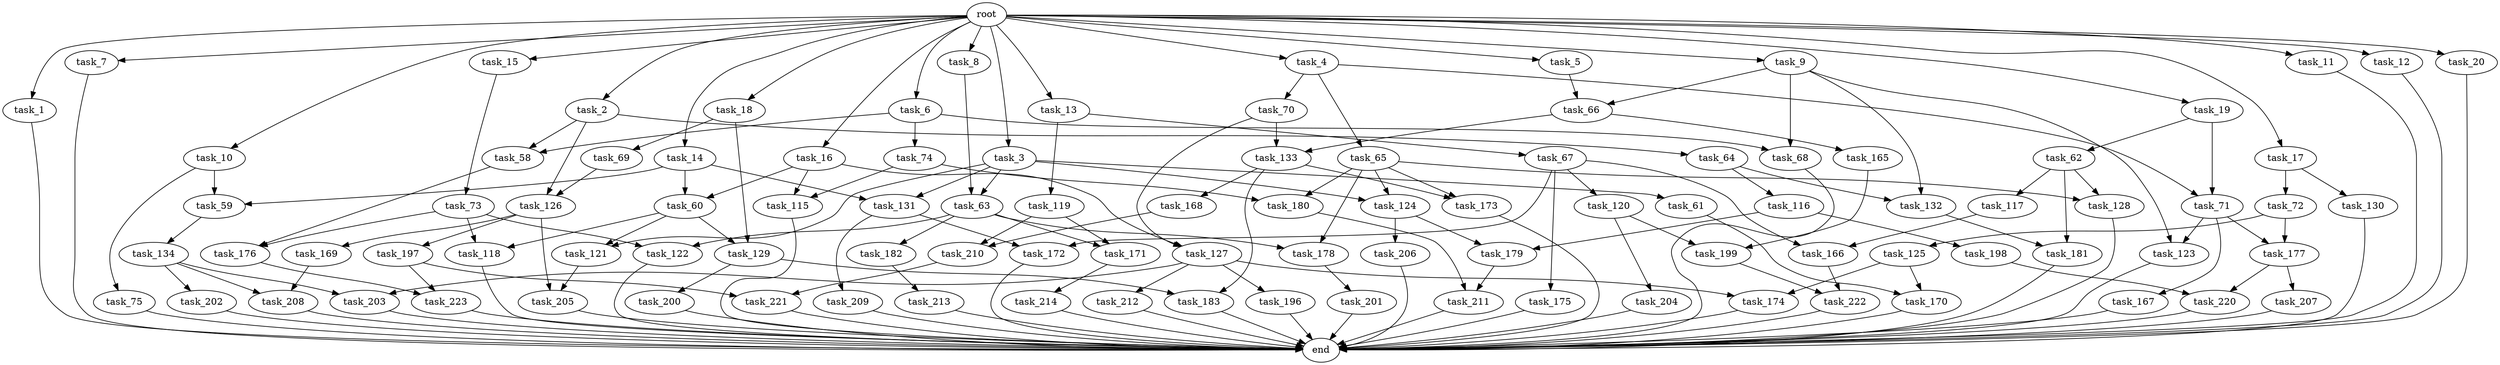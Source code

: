 digraph G {
  root [size="0.000000"];
  task_1 [size="1.024000"];
  task_2 [size="1.024000"];
  task_3 [size="1.024000"];
  task_4 [size="1.024000"];
  task_5 [size="1.024000"];
  task_6 [size="1.024000"];
  task_7 [size="1.024000"];
  task_8 [size="1.024000"];
  task_9 [size="1.024000"];
  task_10 [size="1.024000"];
  task_11 [size="1.024000"];
  task_12 [size="1.024000"];
  task_13 [size="1.024000"];
  task_14 [size="1.024000"];
  task_15 [size="1.024000"];
  task_16 [size="1.024000"];
  task_17 [size="1.024000"];
  task_18 [size="1.024000"];
  task_19 [size="1.024000"];
  task_20 [size="1.024000"];
  task_58 [size="687194767.360000"];
  task_59 [size="584115552.256000"];
  task_60 [size="111669149.696000"];
  task_61 [size="695784701.952000"];
  task_62 [size="77309411.328000"];
  task_63 [size="833223655.424000"];
  task_64 [size="137438953.472000"];
  task_65 [size="858993459.200000"];
  task_66 [size="343597383.680000"];
  task_67 [size="858993459.200000"];
  task_68 [size="858993459.200000"];
  task_69 [size="420906795.008000"];
  task_70 [size="858993459.200000"];
  task_71 [size="936302870.528000"];
  task_72 [size="137438953.472000"];
  task_73 [size="34359738.368000"];
  task_74 [size="549755813.888000"];
  task_75 [size="549755813.888000"];
  task_115 [size="214748364.800000"];
  task_116 [size="858993459.200000"];
  task_117 [size="309237645.312000"];
  task_118 [size="214748364.800000"];
  task_119 [size="858993459.200000"];
  task_120 [size="77309411.328000"];
  task_121 [size="773094113.280000"];
  task_122 [size="996432412.672000"];
  task_123 [size="858993459.200000"];
  task_124 [size="1005022347.264000"];
  task_125 [size="34359738.368000"];
  task_126 [size="274877906.944000"];
  task_127 [size="627065225.216000"];
  task_128 [size="618475290.624000"];
  task_129 [size="498216206.336000"];
  task_130 [size="137438953.472000"];
  task_131 [size="730144440.320000"];
  task_132 [size="1168231104.512000"];
  task_133 [size="1245540515.840000"];
  task_134 [size="420906795.008000"];
  task_165 [size="695784701.952000"];
  task_166 [size="214748364.800000"];
  task_167 [size="549755813.888000"];
  task_168 [size="309237645.312000"];
  task_169 [size="77309411.328000"];
  task_170 [size="455266533.376000"];
  task_171 [size="1168231104.512000"];
  task_172 [size="292057776.128000"];
  task_173 [size="618475290.624000"];
  task_174 [size="455266533.376000"];
  task_175 [size="77309411.328000"];
  task_176 [size="558345748.480000"];
  task_177 [size="584115552.256000"];
  task_178 [size="1168231104.512000"];
  task_179 [size="249108103.168000"];
  task_180 [size="446676598.784000"];
  task_181 [size="446676598.784000"];
  task_182 [size="858993459.200000"];
  task_183 [size="343597383.680000"];
  task_196 [size="420906795.008000"];
  task_197 [size="77309411.328000"];
  task_198 [size="214748364.800000"];
  task_199 [size="584115552.256000"];
  task_200 [size="34359738.368000"];
  task_201 [size="858993459.200000"];
  task_202 [size="420906795.008000"];
  task_203 [size="841813590.016000"];
  task_204 [size="34359738.368000"];
  task_205 [size="292057776.128000"];
  task_206 [size="34359738.368000"];
  task_207 [size="858993459.200000"];
  task_208 [size="730144440.320000"];
  task_209 [size="214748364.800000"];
  task_210 [size="343597383.680000"];
  task_211 [size="1554778161.152000"];
  task_212 [size="420906795.008000"];
  task_213 [size="214748364.800000"];
  task_214 [size="549755813.888000"];
  task_220 [size="893353197.568000"];
  task_221 [size="171798691.840000"];
  task_222 [size="764504178.688000"];
  task_223 [size="249108103.168000"];
  end [size="0.000000"];

  root -> task_1 [size="1.000000"];
  root -> task_2 [size="1.000000"];
  root -> task_3 [size="1.000000"];
  root -> task_4 [size="1.000000"];
  root -> task_5 [size="1.000000"];
  root -> task_6 [size="1.000000"];
  root -> task_7 [size="1.000000"];
  root -> task_8 [size="1.000000"];
  root -> task_9 [size="1.000000"];
  root -> task_10 [size="1.000000"];
  root -> task_11 [size="1.000000"];
  root -> task_12 [size="1.000000"];
  root -> task_13 [size="1.000000"];
  root -> task_14 [size="1.000000"];
  root -> task_15 [size="1.000000"];
  root -> task_16 [size="1.000000"];
  root -> task_17 [size="1.000000"];
  root -> task_18 [size="1.000000"];
  root -> task_19 [size="1.000000"];
  root -> task_20 [size="1.000000"];
  task_1 -> end [size="1.000000"];
  task_2 -> task_58 [size="134217728.000000"];
  task_2 -> task_64 [size="134217728.000000"];
  task_2 -> task_126 [size="134217728.000000"];
  task_3 -> task_61 [size="679477248.000000"];
  task_3 -> task_63 [size="679477248.000000"];
  task_3 -> task_121 [size="679477248.000000"];
  task_3 -> task_124 [size="679477248.000000"];
  task_3 -> task_131 [size="679477248.000000"];
  task_4 -> task_65 [size="838860800.000000"];
  task_4 -> task_70 [size="838860800.000000"];
  task_4 -> task_71 [size="838860800.000000"];
  task_5 -> task_66 [size="33554432.000000"];
  task_6 -> task_58 [size="536870912.000000"];
  task_6 -> task_68 [size="536870912.000000"];
  task_6 -> task_74 [size="536870912.000000"];
  task_7 -> end [size="1.000000"];
  task_8 -> task_63 [size="134217728.000000"];
  task_9 -> task_66 [size="301989888.000000"];
  task_9 -> task_68 [size="301989888.000000"];
  task_9 -> task_123 [size="301989888.000000"];
  task_9 -> task_132 [size="301989888.000000"];
  task_10 -> task_59 [size="536870912.000000"];
  task_10 -> task_75 [size="536870912.000000"];
  task_11 -> end [size="1.000000"];
  task_12 -> end [size="1.000000"];
  task_13 -> task_67 [size="838860800.000000"];
  task_13 -> task_119 [size="838860800.000000"];
  task_14 -> task_59 [size="33554432.000000"];
  task_14 -> task_60 [size="33554432.000000"];
  task_14 -> task_131 [size="33554432.000000"];
  task_15 -> task_73 [size="33554432.000000"];
  task_16 -> task_60 [size="75497472.000000"];
  task_16 -> task_115 [size="75497472.000000"];
  task_16 -> task_127 [size="75497472.000000"];
  task_17 -> task_72 [size="134217728.000000"];
  task_17 -> task_130 [size="134217728.000000"];
  task_18 -> task_69 [size="411041792.000000"];
  task_18 -> task_129 [size="411041792.000000"];
  task_19 -> task_62 [size="75497472.000000"];
  task_19 -> task_71 [size="75497472.000000"];
  task_20 -> end [size="1.000000"];
  task_58 -> task_176 [size="411041792.000000"];
  task_59 -> task_134 [size="411041792.000000"];
  task_60 -> task_118 [size="75497472.000000"];
  task_60 -> task_121 [size="75497472.000000"];
  task_60 -> task_129 [size="75497472.000000"];
  task_61 -> task_170 [size="411041792.000000"];
  task_62 -> task_117 [size="301989888.000000"];
  task_62 -> task_128 [size="301989888.000000"];
  task_62 -> task_181 [size="301989888.000000"];
  task_63 -> task_122 [size="838860800.000000"];
  task_63 -> task_171 [size="838860800.000000"];
  task_63 -> task_178 [size="838860800.000000"];
  task_63 -> task_182 [size="838860800.000000"];
  task_64 -> task_116 [size="838860800.000000"];
  task_64 -> task_132 [size="838860800.000000"];
  task_65 -> task_124 [size="301989888.000000"];
  task_65 -> task_128 [size="301989888.000000"];
  task_65 -> task_173 [size="301989888.000000"];
  task_65 -> task_178 [size="301989888.000000"];
  task_65 -> task_180 [size="301989888.000000"];
  task_66 -> task_133 [size="679477248.000000"];
  task_66 -> task_165 [size="679477248.000000"];
  task_67 -> task_120 [size="75497472.000000"];
  task_67 -> task_166 [size="75497472.000000"];
  task_67 -> task_172 [size="75497472.000000"];
  task_67 -> task_175 [size="75497472.000000"];
  task_68 -> end [size="1.000000"];
  task_69 -> task_126 [size="134217728.000000"];
  task_70 -> task_127 [size="536870912.000000"];
  task_70 -> task_133 [size="536870912.000000"];
  task_71 -> task_123 [size="536870912.000000"];
  task_71 -> task_167 [size="536870912.000000"];
  task_71 -> task_177 [size="536870912.000000"];
  task_72 -> task_125 [size="33554432.000000"];
  task_72 -> task_177 [size="33554432.000000"];
  task_73 -> task_118 [size="134217728.000000"];
  task_73 -> task_122 [size="134217728.000000"];
  task_73 -> task_176 [size="134217728.000000"];
  task_74 -> task_115 [size="134217728.000000"];
  task_74 -> task_180 [size="134217728.000000"];
  task_75 -> end [size="1.000000"];
  task_115 -> end [size="1.000000"];
  task_116 -> task_179 [size="209715200.000000"];
  task_116 -> task_198 [size="209715200.000000"];
  task_117 -> task_166 [size="134217728.000000"];
  task_118 -> end [size="1.000000"];
  task_119 -> task_171 [size="301989888.000000"];
  task_119 -> task_210 [size="301989888.000000"];
  task_120 -> task_199 [size="33554432.000000"];
  task_120 -> task_204 [size="33554432.000000"];
  task_121 -> task_205 [size="209715200.000000"];
  task_122 -> end [size="1.000000"];
  task_123 -> end [size="1.000000"];
  task_124 -> task_179 [size="33554432.000000"];
  task_124 -> task_206 [size="33554432.000000"];
  task_125 -> task_170 [size="33554432.000000"];
  task_125 -> task_174 [size="33554432.000000"];
  task_126 -> task_169 [size="75497472.000000"];
  task_126 -> task_197 [size="75497472.000000"];
  task_126 -> task_205 [size="75497472.000000"];
  task_127 -> task_174 [size="411041792.000000"];
  task_127 -> task_196 [size="411041792.000000"];
  task_127 -> task_203 [size="411041792.000000"];
  task_127 -> task_212 [size="411041792.000000"];
  task_128 -> end [size="1.000000"];
  task_129 -> task_183 [size="33554432.000000"];
  task_129 -> task_200 [size="33554432.000000"];
  task_130 -> end [size="1.000000"];
  task_131 -> task_172 [size="209715200.000000"];
  task_131 -> task_209 [size="209715200.000000"];
  task_132 -> task_181 [size="134217728.000000"];
  task_133 -> task_168 [size="301989888.000000"];
  task_133 -> task_173 [size="301989888.000000"];
  task_133 -> task_183 [size="301989888.000000"];
  task_134 -> task_202 [size="411041792.000000"];
  task_134 -> task_203 [size="411041792.000000"];
  task_134 -> task_208 [size="411041792.000000"];
  task_165 -> task_199 [size="536870912.000000"];
  task_166 -> task_222 [size="536870912.000000"];
  task_167 -> end [size="1.000000"];
  task_168 -> task_210 [size="33554432.000000"];
  task_169 -> task_208 [size="301989888.000000"];
  task_170 -> end [size="1.000000"];
  task_171 -> task_214 [size="536870912.000000"];
  task_172 -> end [size="1.000000"];
  task_173 -> end [size="1.000000"];
  task_174 -> end [size="1.000000"];
  task_175 -> end [size="1.000000"];
  task_176 -> task_223 [size="209715200.000000"];
  task_177 -> task_207 [size="838860800.000000"];
  task_177 -> task_220 [size="838860800.000000"];
  task_178 -> task_201 [size="838860800.000000"];
  task_179 -> task_211 [size="679477248.000000"];
  task_180 -> task_211 [size="838860800.000000"];
  task_181 -> end [size="1.000000"];
  task_182 -> task_213 [size="209715200.000000"];
  task_183 -> end [size="1.000000"];
  task_196 -> end [size="1.000000"];
  task_197 -> task_221 [size="33554432.000000"];
  task_197 -> task_223 [size="33554432.000000"];
  task_198 -> task_220 [size="33554432.000000"];
  task_199 -> task_222 [size="209715200.000000"];
  task_200 -> end [size="1.000000"];
  task_201 -> end [size="1.000000"];
  task_202 -> end [size="1.000000"];
  task_203 -> end [size="1.000000"];
  task_204 -> end [size="1.000000"];
  task_205 -> end [size="1.000000"];
  task_206 -> end [size="1.000000"];
  task_207 -> end [size="1.000000"];
  task_208 -> end [size="1.000000"];
  task_209 -> end [size="1.000000"];
  task_210 -> task_221 [size="134217728.000000"];
  task_211 -> end [size="1.000000"];
  task_212 -> end [size="1.000000"];
  task_213 -> end [size="1.000000"];
  task_214 -> end [size="1.000000"];
  task_220 -> end [size="1.000000"];
  task_221 -> end [size="1.000000"];
  task_222 -> end [size="1.000000"];
  task_223 -> end [size="1.000000"];
}
